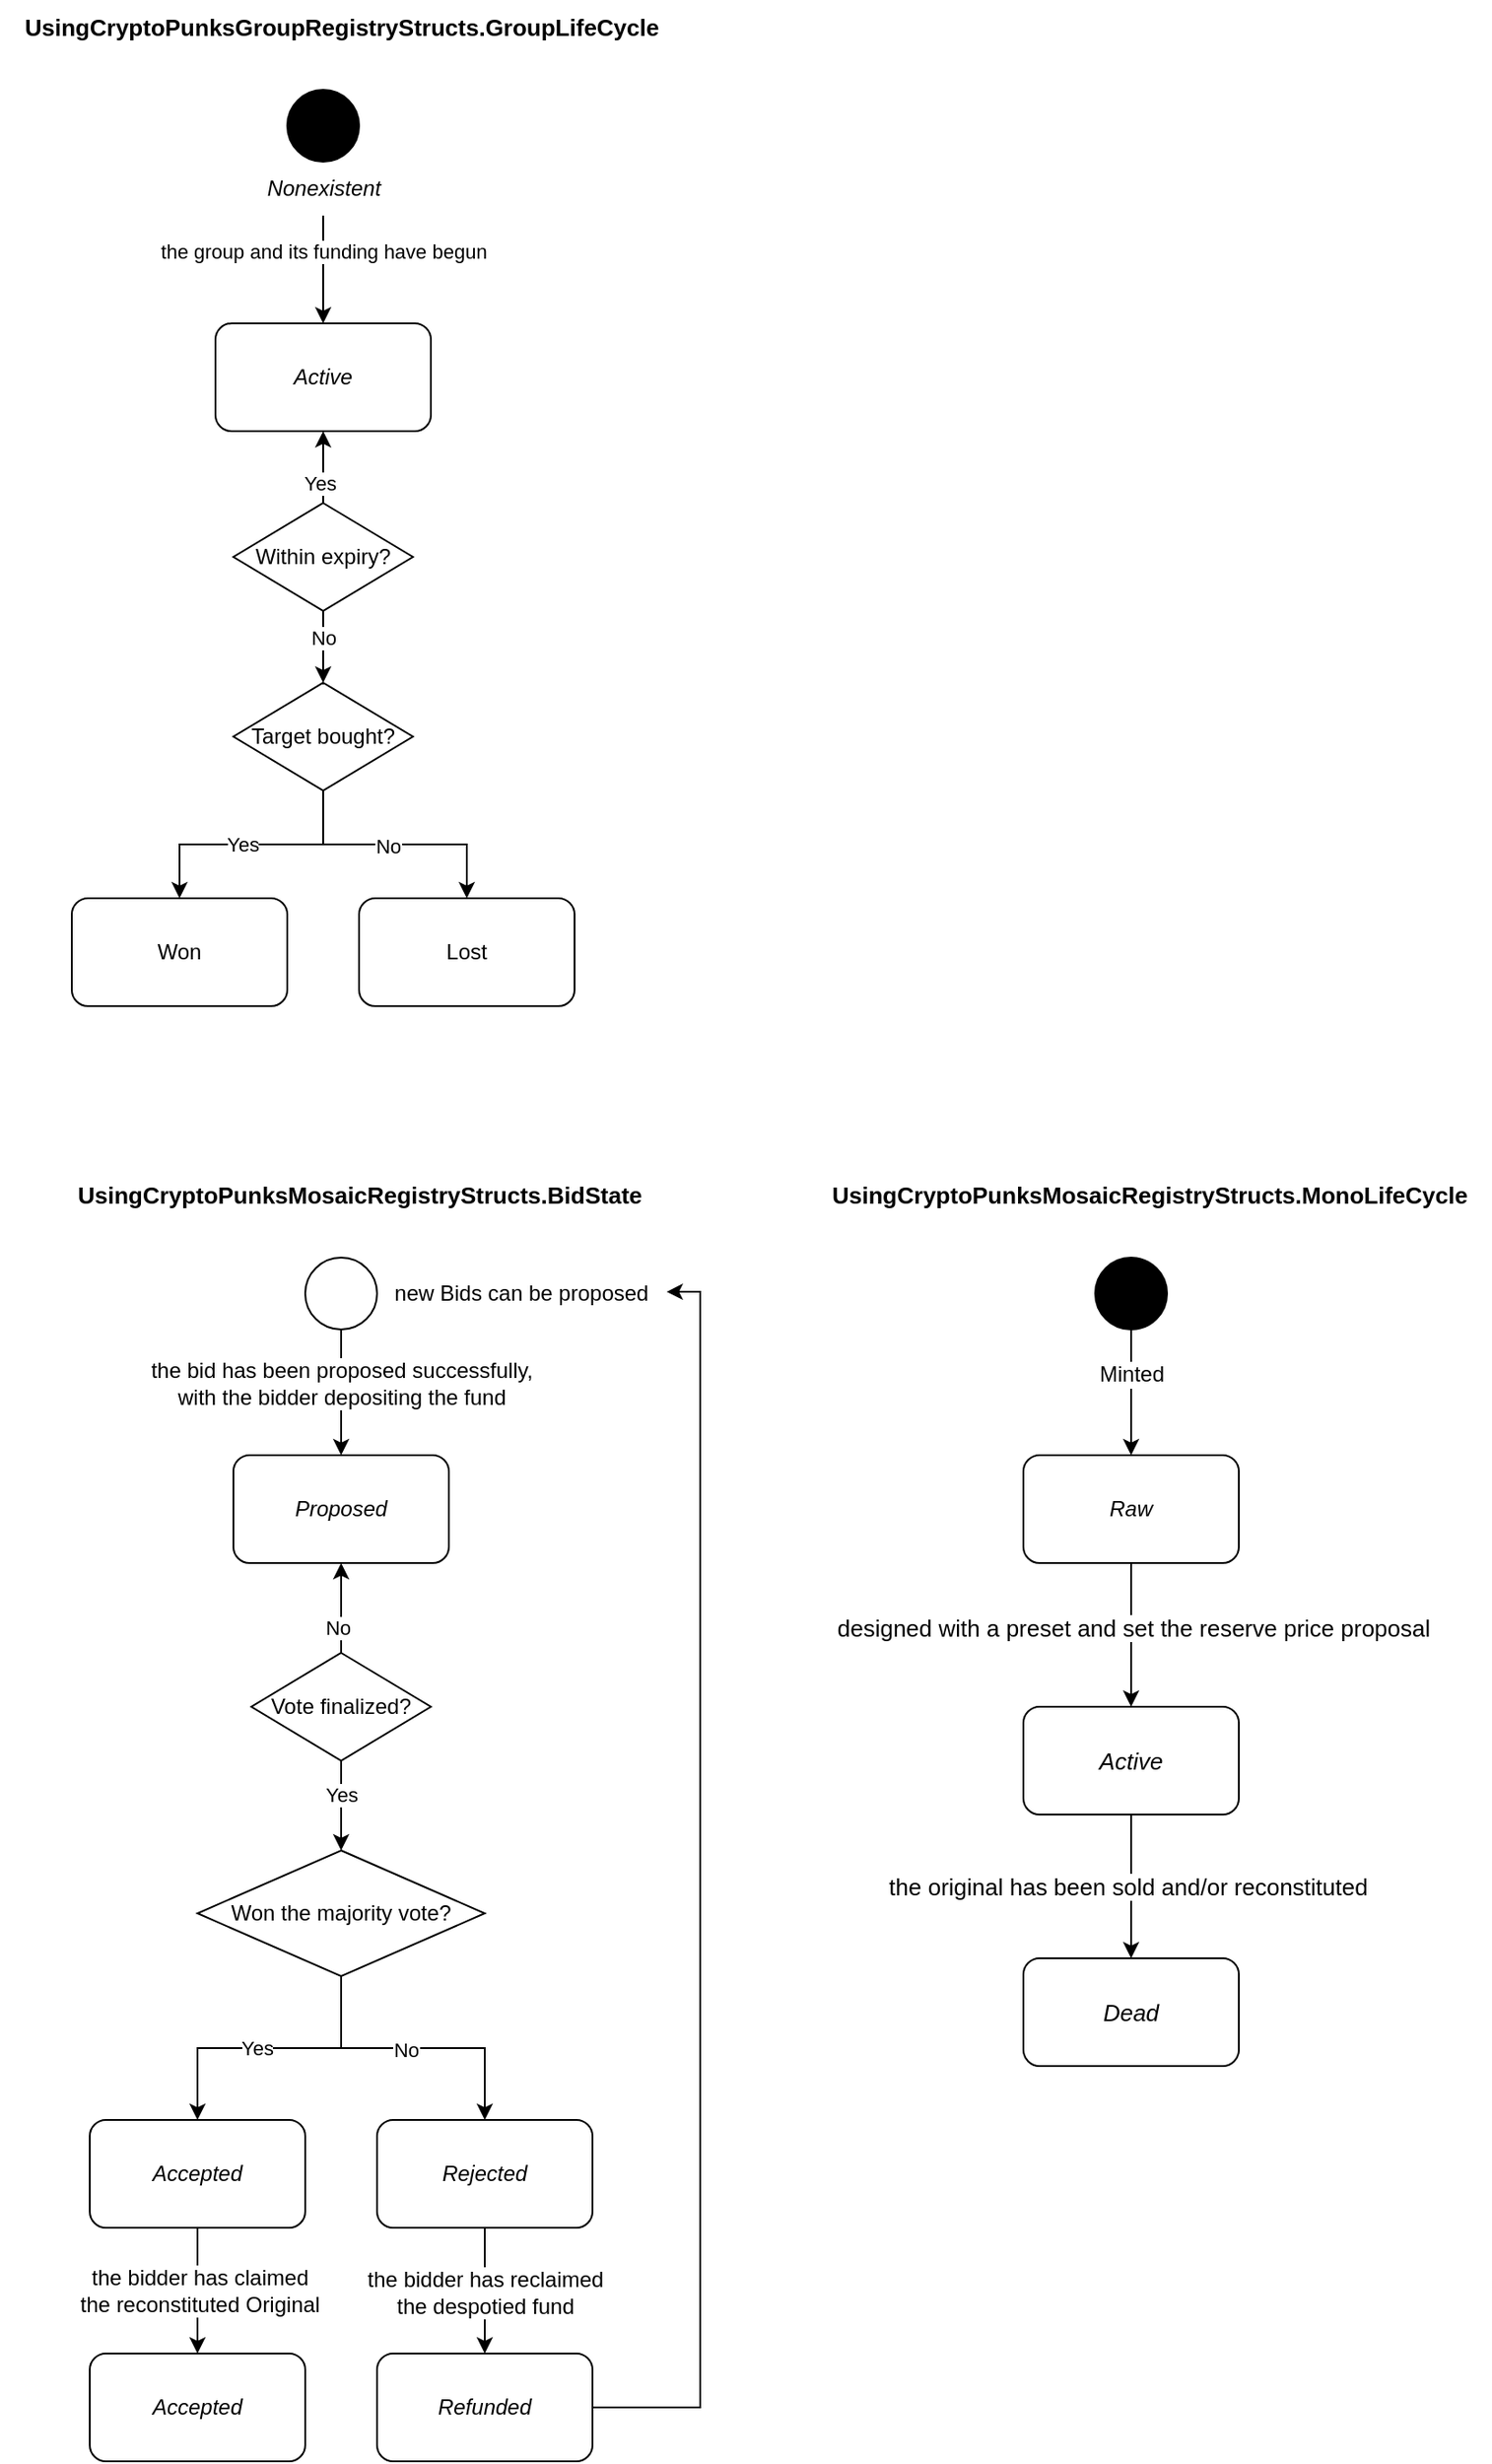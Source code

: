 <mxfile version="20.5.3" type="embed"><diagram id="3_yLLhRxxLugh_Py-nJ_" name="Page-1"><mxGraphModel dx="995" dy="1007" grid="1" gridSize="10" guides="1" tooltips="1" connect="1" arrows="1" fold="1" page="1" pageScale="1" pageWidth="850" pageHeight="1100" math="0" shadow="0"><root><mxCell id="0"/><mxCell id="1" parent="0"/><mxCell id="3" value="" style="ellipse;whiteSpace=wrap;html=1;aspect=fixed;fillStyle=solid;fillColor=#000000;" vertex="1" parent="1"><mxGeometry x="230" y="90" width="40" height="40" as="geometry"/></mxCell><mxCell id="6" value="Active" style="rounded=1;whiteSpace=wrap;html=1;fillStyle=solid;fillColor=default;fontStyle=2" vertex="1" parent="1"><mxGeometry x="190" y="220" width="120" height="60" as="geometry"/></mxCell><mxCell id="8" style="edgeStyle=orthogonalEdgeStyle;rounded=0;orthogonalLoop=1;jettySize=auto;html=1;entryX=0.5;entryY=0;entryDx=0;entryDy=0;" edge="1" parent="1" source="7" target="6"><mxGeometry relative="1" as="geometry"/></mxCell><mxCell id="11" value="the group and its funding have begun" style="edgeLabel;html=1;align=center;verticalAlign=middle;resizable=0;points=[];" vertex="1" connectable="0" parent="8"><mxGeometry x="0.057" y="1" relative="1" as="geometry"><mxPoint x="-1" y="-12" as="offset"/></mxGeometry></mxCell><mxCell id="7" value="Nonexistent" style="text;html=1;align=center;verticalAlign=middle;resizable=0;points=[];autosize=1;strokeColor=none;fillColor=none;fontStyle=2" vertex="1" parent="1"><mxGeometry x="205" y="130" width="90" height="30" as="geometry"/></mxCell><mxCell id="16" value="" style="edgeStyle=orthogonalEdgeStyle;rounded=0;orthogonalLoop=1;jettySize=auto;html=1;" edge="1" parent="1" source="15" target="6"><mxGeometry relative="1" as="geometry"/></mxCell><mxCell id="17" value="Yes" style="edgeLabel;html=1;align=center;verticalAlign=middle;resizable=0;points=[];" vertex="1" connectable="0" parent="16"><mxGeometry x="-0.45" y="2" relative="1" as="geometry"><mxPoint as="offset"/></mxGeometry></mxCell><mxCell id="19" value="" style="edgeStyle=orthogonalEdgeStyle;rounded=0;orthogonalLoop=1;jettySize=auto;html=1;" edge="1" parent="1" source="15" target="18"><mxGeometry relative="1" as="geometry"/></mxCell><mxCell id="20" value="No" style="edgeLabel;html=1;align=center;verticalAlign=middle;resizable=0;points=[];" vertex="1" connectable="0" parent="19"><mxGeometry x="-0.25" y="-3" relative="1" as="geometry"><mxPoint x="3" as="offset"/></mxGeometry></mxCell><mxCell id="15" value="Within expiry?" style="rhombus;whiteSpace=wrap;html=1;fillStyle=solid;fillColor=default;" vertex="1" parent="1"><mxGeometry x="200" y="320" width="100" height="60" as="geometry"/></mxCell><mxCell id="22" style="edgeStyle=orthogonalEdgeStyle;rounded=0;orthogonalLoop=1;jettySize=auto;html=1;entryX=0.5;entryY=0;entryDx=0;entryDy=0;" edge="1" parent="1" source="18" target="21"><mxGeometry relative="1" as="geometry"/></mxCell><mxCell id="23" value="Yes" style="edgeLabel;html=1;align=center;verticalAlign=middle;resizable=0;points=[];" vertex="1" connectable="0" parent="22"><mxGeometry x="0.2" y="-4" relative="1" as="geometry"><mxPoint x="9" y="4" as="offset"/></mxGeometry></mxCell><mxCell id="25" style="edgeStyle=orthogonalEdgeStyle;rounded=0;orthogonalLoop=1;jettySize=auto;html=1;entryX=0.5;entryY=0;entryDx=0;entryDy=0;" edge="1" parent="1" source="18" target="24"><mxGeometry relative="1" as="geometry"/></mxCell><mxCell id="26" value="No" style="edgeLabel;html=1;align=center;verticalAlign=middle;resizable=0;points=[];" vertex="1" connectable="0" parent="25"><mxGeometry x="-0.057" y="-1" relative="1" as="geometry"><mxPoint as="offset"/></mxGeometry></mxCell><mxCell id="18" value="Target bought?" style="rhombus;whiteSpace=wrap;html=1;fillStyle=solid;fillColor=default;" vertex="1" parent="1"><mxGeometry x="200" y="420" width="100" height="60" as="geometry"/></mxCell><mxCell id="21" value="Won" style="rounded=1;whiteSpace=wrap;html=1;fillStyle=solid;fillColor=default;" vertex="1" parent="1"><mxGeometry x="110" y="540" width="120" height="60" as="geometry"/></mxCell><mxCell id="24" value="Lost" style="rounded=1;whiteSpace=wrap;html=1;fillStyle=solid;fillColor=default;" vertex="1" parent="1"><mxGeometry x="270" y="540" width="120" height="60" as="geometry"/></mxCell><mxCell id="27" value="UsingCryptoPunksGroupRegistryStructs.GroupLifeCycle" style="text;html=1;align=center;verticalAlign=middle;resizable=0;points=[];autosize=1;strokeColor=none;fillColor=none;fillStyle=solid;fontStyle=1;fontSize=13;" vertex="1" parent="1"><mxGeometry x="70" y="40" width="380" height="30" as="geometry"/></mxCell><mxCell id="28" value="" style="ellipse;whiteSpace=wrap;html=1;aspect=fixed;fillStyle=solid;fillColor=#000000;" vertex="1" parent="1"><mxGeometry x="680" y="740" width="40" height="40" as="geometry"/></mxCell><mxCell id="47" value="" style="edgeStyle=orthogonalEdgeStyle;rounded=0;orthogonalLoop=1;jettySize=auto;html=1;fontSize=13;" edge="1" parent="1" source="29" target="46"><mxGeometry relative="1" as="geometry"/></mxCell><mxCell id="48" value="designed with a preset and set the reserve price proposal" style="edgeLabel;html=1;align=center;verticalAlign=middle;resizable=0;points=[];fontSize=13;" vertex="1" connectable="0" parent="47"><mxGeometry x="-0.1" y="1" relative="1" as="geometry"><mxPoint as="offset"/></mxGeometry></mxCell><mxCell id="29" value="Raw" style="rounded=1;whiteSpace=wrap;html=1;fillStyle=solid;fillColor=default;fontStyle=2" vertex="1" parent="1"><mxGeometry x="640" y="850" width="120" height="60" as="geometry"/></mxCell><mxCell id="30" style="edgeStyle=orthogonalEdgeStyle;rounded=0;orthogonalLoop=1;jettySize=auto;html=1;entryX=0.5;entryY=0;entryDx=0;entryDy=0;exitX=0.5;exitY=1;exitDx=0;exitDy=0;" edge="1" parent="1" source="28" target="29"><mxGeometry relative="1" as="geometry"><mxPoint x="700" y="810" as="sourcePoint"/></mxGeometry></mxCell><mxCell id="31" value="Minted" style="edgeLabel;html=1;align=center;verticalAlign=middle;resizable=0;points=[];fontSize=12;" vertex="1" connectable="0" parent="30"><mxGeometry x="0.057" y="1" relative="1" as="geometry"><mxPoint x="-1" y="-12" as="offset"/></mxGeometry></mxCell><mxCell id="45" value="UsingCryptoPunksMosaicRegistryStructs.MonoLifeCycle" style="text;html=1;align=center;verticalAlign=middle;resizable=0;points=[];autosize=1;strokeColor=none;fillColor=none;fillStyle=solid;fontStyle=1;fontSize=13;" vertex="1" parent="1"><mxGeometry x="520" y="690" width="380" height="30" as="geometry"/></mxCell><mxCell id="50" value="" style="edgeStyle=orthogonalEdgeStyle;rounded=0;orthogonalLoop=1;jettySize=auto;html=1;fontSize=13;" edge="1" parent="1" source="46" target="49"><mxGeometry relative="1" as="geometry"/></mxCell><mxCell id="51" value="the original has been sold and/or reconstituted" style="edgeLabel;html=1;align=center;verticalAlign=middle;resizable=0;points=[];fontSize=13;" vertex="1" connectable="0" parent="50"><mxGeometry y="-2" relative="1" as="geometry"><mxPoint as="offset"/></mxGeometry></mxCell><mxCell id="46" value="Active" style="rounded=1;whiteSpace=wrap;html=1;fillStyle=solid;fillColor=default;fontStyle=2;fontSize=13;" vertex="1" parent="1"><mxGeometry x="640" y="990" width="120" height="60" as="geometry"/></mxCell><mxCell id="49" value="Dead" style="rounded=1;whiteSpace=wrap;html=1;fillStyle=solid;fillColor=default;fontStyle=2;fontSize=13;" vertex="1" parent="1"><mxGeometry x="640" y="1130" width="120" height="60" as="geometry"/></mxCell><mxCell id="52" value="" style="ellipse;whiteSpace=wrap;html=1;aspect=fixed;fillStyle=solid;fillColor=#FFFFFF;" vertex="1" parent="1"><mxGeometry x="240" y="740" width="40" height="40" as="geometry"/></mxCell><mxCell id="53" value="Proposed" style="rounded=1;whiteSpace=wrap;html=1;fillStyle=solid;fillColor=default;fontStyle=2" vertex="1" parent="1"><mxGeometry x="200" y="850" width="120" height="60" as="geometry"/></mxCell><mxCell id="54" style="edgeStyle=orthogonalEdgeStyle;rounded=0;orthogonalLoop=1;jettySize=auto;html=1;entryX=0.5;entryY=0;entryDx=0;entryDy=0;exitX=0.5;exitY=1;exitDx=0;exitDy=0;" edge="1" parent="1" source="52" target="53"><mxGeometry relative="1" as="geometry"><mxPoint x="260" y="810" as="sourcePoint"/></mxGeometry></mxCell><mxCell id="55" value="the bid has been proposed successfully,&lt;br&gt;with the bidder depositing the fund" style="edgeLabel;html=1;align=center;verticalAlign=middle;resizable=0;points=[];fontSize=12;" vertex="1" connectable="0" parent="54"><mxGeometry x="0.057" y="1" relative="1" as="geometry"><mxPoint x="-1" y="-7" as="offset"/></mxGeometry></mxCell><mxCell id="57" value="" style="edgeStyle=orthogonalEdgeStyle;rounded=0;orthogonalLoop=1;jettySize=auto;html=1;" edge="1" parent="1" source="61" target="53"><mxGeometry relative="1" as="geometry"/></mxCell><mxCell id="58" value="No" style="edgeLabel;html=1;align=center;verticalAlign=middle;resizable=0;points=[];" vertex="1" connectable="0" parent="57"><mxGeometry x="-0.45" y="2" relative="1" as="geometry"><mxPoint as="offset"/></mxGeometry></mxCell><mxCell id="59" value="" style="edgeStyle=orthogonalEdgeStyle;rounded=0;orthogonalLoop=1;jettySize=auto;html=1;" edge="1" parent="1" source="61" target="66"><mxGeometry relative="1" as="geometry"/></mxCell><mxCell id="60" value="Yes" style="edgeLabel;html=1;align=center;verticalAlign=middle;resizable=0;points=[];" vertex="1" connectable="0" parent="59"><mxGeometry x="-0.25" y="-3" relative="1" as="geometry"><mxPoint x="3" as="offset"/></mxGeometry></mxCell><mxCell id="61" value="Vote finalized?" style="rhombus;whiteSpace=wrap;html=1;fillStyle=solid;fillColor=default;" vertex="1" parent="1"><mxGeometry x="210" y="960" width="100" height="60" as="geometry"/></mxCell><mxCell id="62" style="edgeStyle=orthogonalEdgeStyle;rounded=0;orthogonalLoop=1;jettySize=auto;html=1;entryX=0.5;entryY=0;entryDx=0;entryDy=0;" edge="1" parent="1" source="66" target="67"><mxGeometry relative="1" as="geometry"/></mxCell><mxCell id="63" value="Yes" style="edgeLabel;html=1;align=center;verticalAlign=middle;resizable=0;points=[];" vertex="1" connectable="0" parent="62"><mxGeometry x="0.2" y="-4" relative="1" as="geometry"><mxPoint x="9" y="4" as="offset"/></mxGeometry></mxCell><mxCell id="64" style="edgeStyle=orthogonalEdgeStyle;rounded=0;orthogonalLoop=1;jettySize=auto;html=1;entryX=0.5;entryY=0;entryDx=0;entryDy=0;" edge="1" parent="1" source="66" target="68"><mxGeometry relative="1" as="geometry"/></mxCell><mxCell id="65" value="No" style="edgeLabel;html=1;align=center;verticalAlign=middle;resizable=0;points=[];" vertex="1" connectable="0" parent="64"><mxGeometry x="-0.057" y="-1" relative="1" as="geometry"><mxPoint as="offset"/></mxGeometry></mxCell><mxCell id="66" value="Won the majority vote?" style="rhombus;whiteSpace=wrap;html=1;fillStyle=solid;fillColor=default;" vertex="1" parent="1"><mxGeometry x="180" y="1070" width="160" height="70" as="geometry"/></mxCell><mxCell id="74" style="edgeStyle=orthogonalEdgeStyle;rounded=0;orthogonalLoop=1;jettySize=auto;html=1;entryX=0.5;entryY=0;entryDx=0;entryDy=0;fontSize=12;" edge="1" parent="1" source="67" target="73"><mxGeometry relative="1" as="geometry"/></mxCell><mxCell id="75" value="the bidder has claimed&lt;br&gt;the reconstituted Original" style="edgeLabel;html=1;align=center;verticalAlign=middle;resizable=0;points=[];fontSize=12;" vertex="1" connectable="0" parent="74"><mxGeometry y="1" relative="1" as="geometry"><mxPoint as="offset"/></mxGeometry></mxCell><mxCell id="67" value="Accepted" style="rounded=1;whiteSpace=wrap;html=1;fillStyle=solid;fillColor=default;fontStyle=2" vertex="1" parent="1"><mxGeometry x="120" y="1220" width="120" height="60" as="geometry"/></mxCell><mxCell id="71" value="" style="edgeStyle=orthogonalEdgeStyle;rounded=0;orthogonalLoop=1;jettySize=auto;html=1;fontSize=13;" edge="1" parent="1" source="68" target="70"><mxGeometry relative="1" as="geometry"/></mxCell><mxCell id="72" value="the bidder has reclaimed &lt;br&gt;the despotied fund" style="edgeLabel;html=1;align=center;verticalAlign=middle;resizable=0;points=[];fontSize=12;" vertex="1" connectable="0" parent="71"><mxGeometry x="-0.025" y="-1" relative="1" as="geometry"><mxPoint x="1" y="2" as="offset"/></mxGeometry></mxCell><mxCell id="68" value="Rejected" style="rounded=1;whiteSpace=wrap;html=1;fillStyle=solid;fillColor=default;fontStyle=2" vertex="1" parent="1"><mxGeometry x="280" y="1220" width="120" height="60" as="geometry"/></mxCell><mxCell id="69" value="UsingCryptoPunksMosaicRegistryStructs.BidState" style="text;html=1;align=center;verticalAlign=middle;resizable=0;points=[];autosize=1;strokeColor=none;fillColor=none;fillStyle=solid;fontStyle=1;fontSize=13;" vertex="1" parent="1"><mxGeometry x="100" y="690" width="340" height="30" as="geometry"/></mxCell><mxCell id="77" style="edgeStyle=orthogonalEdgeStyle;rounded=0;orthogonalLoop=1;jettySize=auto;html=1;entryX=1.008;entryY=0.467;entryDx=0;entryDy=0;entryPerimeter=0;fontSize=12;" edge="1" parent="1" source="70" target="76"><mxGeometry relative="1" as="geometry"><Array as="points"><mxPoint x="460" y="1380"/><mxPoint x="460" y="759"/></Array></mxGeometry></mxCell><mxCell id="70" value="Refunded" style="rounded=1;whiteSpace=wrap;html=1;fillStyle=solid;fillColor=default;fontStyle=2" vertex="1" parent="1"><mxGeometry x="280" y="1350" width="120" height="60" as="geometry"/></mxCell><mxCell id="73" value="Accepted" style="rounded=1;whiteSpace=wrap;html=1;fillStyle=solid;fillColor=default;fontStyle=2;fontSize=12;" vertex="1" parent="1"><mxGeometry x="120" y="1350" width="120" height="60" as="geometry"/></mxCell><mxCell id="76" value="new Bids can be proposed" style="text;html=1;align=center;verticalAlign=middle;resizable=0;points=[];autosize=1;strokeColor=none;fillColor=none;fontSize=12;" vertex="1" parent="1"><mxGeometry x="280" y="745" width="160" height="30" as="geometry"/></mxCell></root></mxGraphModel></diagram></mxfile>